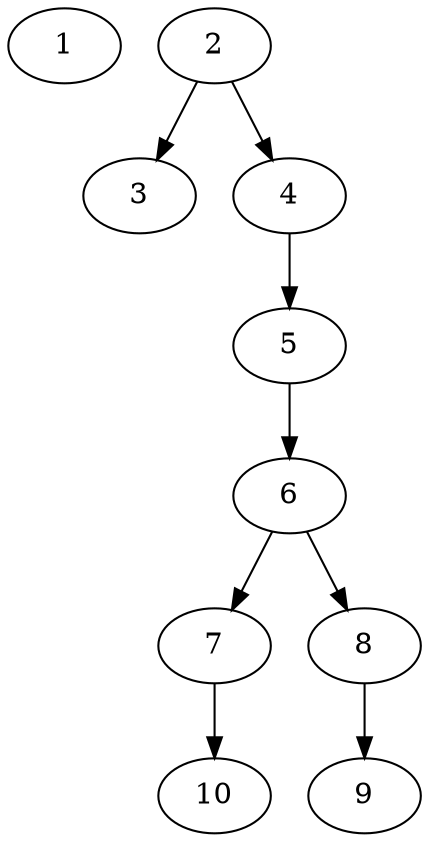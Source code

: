 // DAG (tier=1-easy, mode=data, n=10, ccr=0.310, fat=0.364, density=0.336, regular=0.601, jump=0.081, mindata=1048576, maxdata=8388608)
// DAG automatically generated by daggen at Sun Aug 24 16:33:33 2025
// /home/ermia/Project/Environments/daggen/bin/daggen --dot --ccr 0.310 --fat 0.364 --regular 0.601 --density 0.336 --jump 0.081 --mindata 1048576 --maxdata 8388608 -n 10 
digraph G {
  1 [size="505677914411894144", alpha="0.02", expect_size="252838957205947072"]
  2 [size="3715157050046688", alpha="0.18", expect_size="1857578525023344"]
  2 -> 3 [size ="68375753523200"]
  2 -> 4 [size ="68375753523200"]
  3 [size="234823294595758624", alpha="0.19", expect_size="117411647297879312"]
  4 [size="3726688963761276", alpha="0.01", expect_size="1863344481880638"]
  4 -> 5 [size ="58820113989632"]
  5 [size="14694550208383168", alpha="0.04", expect_size="7347275104191584"]
  5 -> 6 [size ="289636622532608"]
  6 [size="9675673471640880", alpha="0.03", expect_size="4837836735820440"]
  6 -> 7 [size ="436800321486848"]
  6 -> 8 [size ="436800321486848"]
  7 [size="912239922367616512", alpha="0.02", expect_size="456119961183808256"]
  7 -> 10 [size ="524461216366592"]
  8 [size="27156993368170140", alpha="0.16", expect_size="13578496684085070"]
  8 -> 9 [size ="442752617676800"]
  9 [size="96272233375986000", alpha="0.09", expect_size="48136116687993000"]
  10 [size="119938690997712584704", alpha="0.18", expect_size="59969345498856292352"]
}